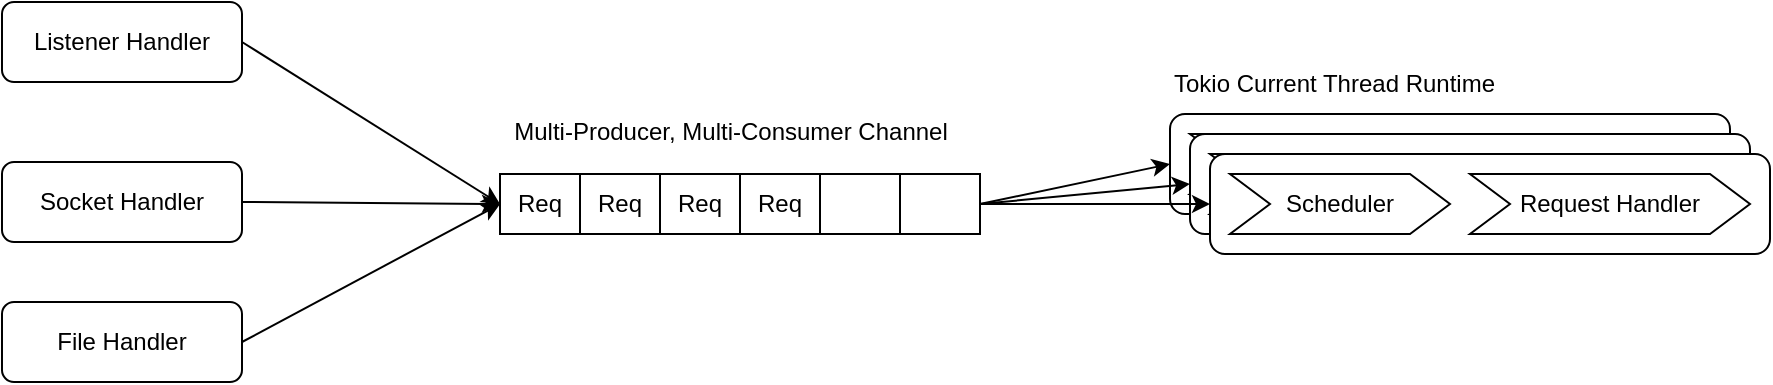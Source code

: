<mxfile version="20.0.3" type="device"><diagram id="ANlDAoH6gAzYaFglbrfC" name="Page-1"><mxGraphModel dx="1362" dy="785" grid="1" gridSize="10" guides="1" tooltips="1" connect="1" arrows="1" fold="1" page="1" pageScale="1" pageWidth="1169" pageHeight="827" math="0" shadow="0"><root><mxCell id="0"/><mxCell id="1" parent="0"/><mxCell id="JrOZGrH3pimxHPDjL-gf-1" value="Listener Handler" style="rounded=1;whiteSpace=wrap;html=1;" vertex="1" parent="1"><mxGeometry x="96" y="150" width="120" height="40" as="geometry"/></mxCell><mxCell id="JrOZGrH3pimxHPDjL-gf-2" value="Socket Handler" style="rounded=1;whiteSpace=wrap;html=1;" vertex="1" parent="1"><mxGeometry x="96" y="230" width="120" height="40" as="geometry"/></mxCell><mxCell id="JrOZGrH3pimxHPDjL-gf-3" value="File Handler" style="rounded=1;whiteSpace=wrap;html=1;" vertex="1" parent="1"><mxGeometry x="96" y="300" width="120" height="40" as="geometry"/></mxCell><mxCell id="JrOZGrH3pimxHPDjL-gf-10" value="" style="group" vertex="1" connectable="0" parent="1"><mxGeometry x="345" y="236" width="160" height="30" as="geometry"/></mxCell><mxCell id="JrOZGrH3pimxHPDjL-gf-5" value="Req" style="rounded=0;whiteSpace=wrap;html=1;" vertex="1" parent="JrOZGrH3pimxHPDjL-gf-10"><mxGeometry width="40" height="30" as="geometry"/></mxCell><mxCell id="JrOZGrH3pimxHPDjL-gf-6" value="Req" style="rounded=0;whiteSpace=wrap;html=1;" vertex="1" parent="JrOZGrH3pimxHPDjL-gf-10"><mxGeometry x="40" width="40" height="30" as="geometry"/></mxCell><mxCell id="JrOZGrH3pimxHPDjL-gf-7" value="Req" style="rounded=0;whiteSpace=wrap;html=1;" vertex="1" parent="JrOZGrH3pimxHPDjL-gf-10"><mxGeometry x="80" width="40" height="30" as="geometry"/></mxCell><mxCell id="JrOZGrH3pimxHPDjL-gf-8" value="Req" style="rounded=0;whiteSpace=wrap;html=1;" vertex="1" parent="JrOZGrH3pimxHPDjL-gf-10"><mxGeometry x="120" width="40" height="30" as="geometry"/></mxCell><mxCell id="JrOZGrH3pimxHPDjL-gf-13" value="Multi-Producer, Multi-Consumer Channel" style="text;html=1;strokeColor=none;fillColor=none;align=center;verticalAlign=middle;whiteSpace=wrap;rounded=0;" vertex="1" parent="1"><mxGeometry x="345" y="200" width="231" height="30" as="geometry"/></mxCell><mxCell id="JrOZGrH3pimxHPDjL-gf-14" value="" style="rounded=0;whiteSpace=wrap;html=1;" vertex="1" parent="1"><mxGeometry x="505" y="236" width="40" height="30" as="geometry"/></mxCell><mxCell id="JrOZGrH3pimxHPDjL-gf-15" value="" style="rounded=0;whiteSpace=wrap;html=1;" vertex="1" parent="1"><mxGeometry x="545" y="236" width="40" height="30" as="geometry"/></mxCell><mxCell id="JrOZGrH3pimxHPDjL-gf-16" value="" style="endArrow=classic;html=1;rounded=0;exitX=1;exitY=0.5;exitDx=0;exitDy=0;entryX=0;entryY=0.5;entryDx=0;entryDy=0;" edge="1" parent="1" source="JrOZGrH3pimxHPDjL-gf-1" target="JrOZGrH3pimxHPDjL-gf-5"><mxGeometry width="50" height="50" relative="1" as="geometry"><mxPoint x="366" y="390" as="sourcePoint"/><mxPoint x="416" y="340" as="targetPoint"/></mxGeometry></mxCell><mxCell id="JrOZGrH3pimxHPDjL-gf-17" value="" style="endArrow=classic;html=1;rounded=0;exitX=1;exitY=0.5;exitDx=0;exitDy=0;entryX=0;entryY=0.5;entryDx=0;entryDy=0;" edge="1" parent="1" source="JrOZGrH3pimxHPDjL-gf-2" target="JrOZGrH3pimxHPDjL-gf-5"><mxGeometry width="50" height="50" relative="1" as="geometry"><mxPoint x="226" y="180" as="sourcePoint"/><mxPoint x="355" y="261" as="targetPoint"/></mxGeometry></mxCell><mxCell id="JrOZGrH3pimxHPDjL-gf-18" value="" style="endArrow=classic;html=1;rounded=0;exitX=1;exitY=0.5;exitDx=0;exitDy=0;entryX=0;entryY=0.5;entryDx=0;entryDy=0;" edge="1" parent="1" source="JrOZGrH3pimxHPDjL-gf-3" target="JrOZGrH3pimxHPDjL-gf-5"><mxGeometry width="50" height="50" relative="1" as="geometry"><mxPoint x="236" y="190" as="sourcePoint"/><mxPoint x="365" y="271" as="targetPoint"/></mxGeometry></mxCell><mxCell id="JrOZGrH3pimxHPDjL-gf-19" value="" style="rounded=1;whiteSpace=wrap;html=1;" vertex="1" parent="1"><mxGeometry x="680" y="206" width="280" height="50" as="geometry"/></mxCell><mxCell id="JrOZGrH3pimxHPDjL-gf-20" value="Scheduler" style="shape=step;perimeter=stepPerimeter;whiteSpace=wrap;html=1;fixedSize=1;" vertex="1" parent="1"><mxGeometry x="690" y="216" width="110" height="30" as="geometry"/></mxCell><mxCell id="JrOZGrH3pimxHPDjL-gf-21" value="Tokio Current Thread Runtime" style="text;html=1;strokeColor=none;fillColor=none;align=left;verticalAlign=middle;whiteSpace=wrap;rounded=0;" vertex="1" parent="1"><mxGeometry x="680" y="176" width="231" height="30" as="geometry"/></mxCell><mxCell id="JrOZGrH3pimxHPDjL-gf-22" value="Request Handler" style="shape=step;perimeter=stepPerimeter;whiteSpace=wrap;html=1;fixedSize=1;" vertex="1" parent="1"><mxGeometry x="810" y="216" width="140" height="30" as="geometry"/></mxCell><mxCell id="JrOZGrH3pimxHPDjL-gf-23" value="" style="rounded=1;whiteSpace=wrap;html=1;" vertex="1" parent="1"><mxGeometry x="690" y="216" width="280" height="50" as="geometry"/></mxCell><mxCell id="JrOZGrH3pimxHPDjL-gf-24" value="Scheduler" style="shape=step;perimeter=stepPerimeter;whiteSpace=wrap;html=1;fixedSize=1;" vertex="1" parent="1"><mxGeometry x="700" y="226" width="110" height="30" as="geometry"/></mxCell><mxCell id="JrOZGrH3pimxHPDjL-gf-25" value="Request Handler" style="shape=step;perimeter=stepPerimeter;whiteSpace=wrap;html=1;fixedSize=1;" vertex="1" parent="1"><mxGeometry x="820" y="226" width="140" height="30" as="geometry"/></mxCell><mxCell id="JrOZGrH3pimxHPDjL-gf-26" value="" style="rounded=1;whiteSpace=wrap;html=1;" vertex="1" parent="1"><mxGeometry x="700" y="226" width="280" height="50" as="geometry"/></mxCell><mxCell id="JrOZGrH3pimxHPDjL-gf-27" value="Scheduler" style="shape=step;perimeter=stepPerimeter;whiteSpace=wrap;html=1;fixedSize=1;" vertex="1" parent="1"><mxGeometry x="710" y="236" width="110" height="30" as="geometry"/></mxCell><mxCell id="JrOZGrH3pimxHPDjL-gf-28" value="Request Handler" style="shape=step;perimeter=stepPerimeter;whiteSpace=wrap;html=1;fixedSize=1;" vertex="1" parent="1"><mxGeometry x="830" y="236" width="140" height="30" as="geometry"/></mxCell><mxCell id="JrOZGrH3pimxHPDjL-gf-29" value="" style="endArrow=classic;html=1;rounded=0;exitX=1;exitY=0.5;exitDx=0;exitDy=0;entryX=0;entryY=0.5;entryDx=0;entryDy=0;" edge="1" parent="1" source="JrOZGrH3pimxHPDjL-gf-15" target="JrOZGrH3pimxHPDjL-gf-19"><mxGeometry width="50" height="50" relative="1" as="geometry"><mxPoint x="226" y="180" as="sourcePoint"/><mxPoint x="355" y="261" as="targetPoint"/></mxGeometry></mxCell><mxCell id="JrOZGrH3pimxHPDjL-gf-30" value="" style="endArrow=classic;html=1;rounded=0;exitX=1;exitY=0.5;exitDx=0;exitDy=0;entryX=0;entryY=0.5;entryDx=0;entryDy=0;" edge="1" parent="1" source="JrOZGrH3pimxHPDjL-gf-15" target="JrOZGrH3pimxHPDjL-gf-23"><mxGeometry width="50" height="50" relative="1" as="geometry"><mxPoint x="236" y="190" as="sourcePoint"/><mxPoint x="365" y="271" as="targetPoint"/></mxGeometry></mxCell><mxCell id="JrOZGrH3pimxHPDjL-gf-31" value="" style="endArrow=classic;html=1;rounded=0;exitX=1;exitY=0.5;exitDx=0;exitDy=0;entryX=0;entryY=0.5;entryDx=0;entryDy=0;" edge="1" parent="1" source="JrOZGrH3pimxHPDjL-gf-15" target="JrOZGrH3pimxHPDjL-gf-26"><mxGeometry width="50" height="50" relative="1" as="geometry"><mxPoint x="246" y="200" as="sourcePoint"/><mxPoint x="375" y="281" as="targetPoint"/></mxGeometry></mxCell></root></mxGraphModel></diagram></mxfile>
